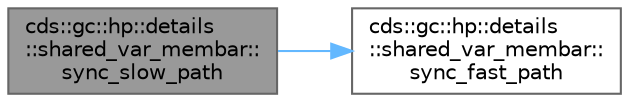 digraph "cds::gc::hp::details::shared_var_membar::sync_slow_path"
{
 // LATEX_PDF_SIZE
  bgcolor="transparent";
  edge [fontname=Helvetica,fontsize=10,labelfontname=Helvetica,labelfontsize=10];
  node [fontname=Helvetica,fontsize=10,shape=box,height=0.2,width=0.4];
  rankdir="LR";
  Node1 [id="Node000001",label="cds::gc::hp::details\l::shared_var_membar::\lsync_slow_path",height=0.2,width=0.4,color="gray40", fillcolor="grey60", style="filled", fontcolor="black",tooltip=" "];
  Node1 -> Node2 [id="edge1_Node000001_Node000002",color="steelblue1",style="solid",tooltip=" "];
  Node2 [id="Node000002",label="cds::gc::hp::details\l::shared_var_membar::\lsync_fast_path",height=0.2,width=0.4,color="grey40", fillcolor="white", style="filled",URL="$classcds_1_1gc_1_1hp_1_1details_1_1shared__var__membar.html#aa2375995eac9a3d17a34842ecd6c2c45",tooltip=" "];
}
